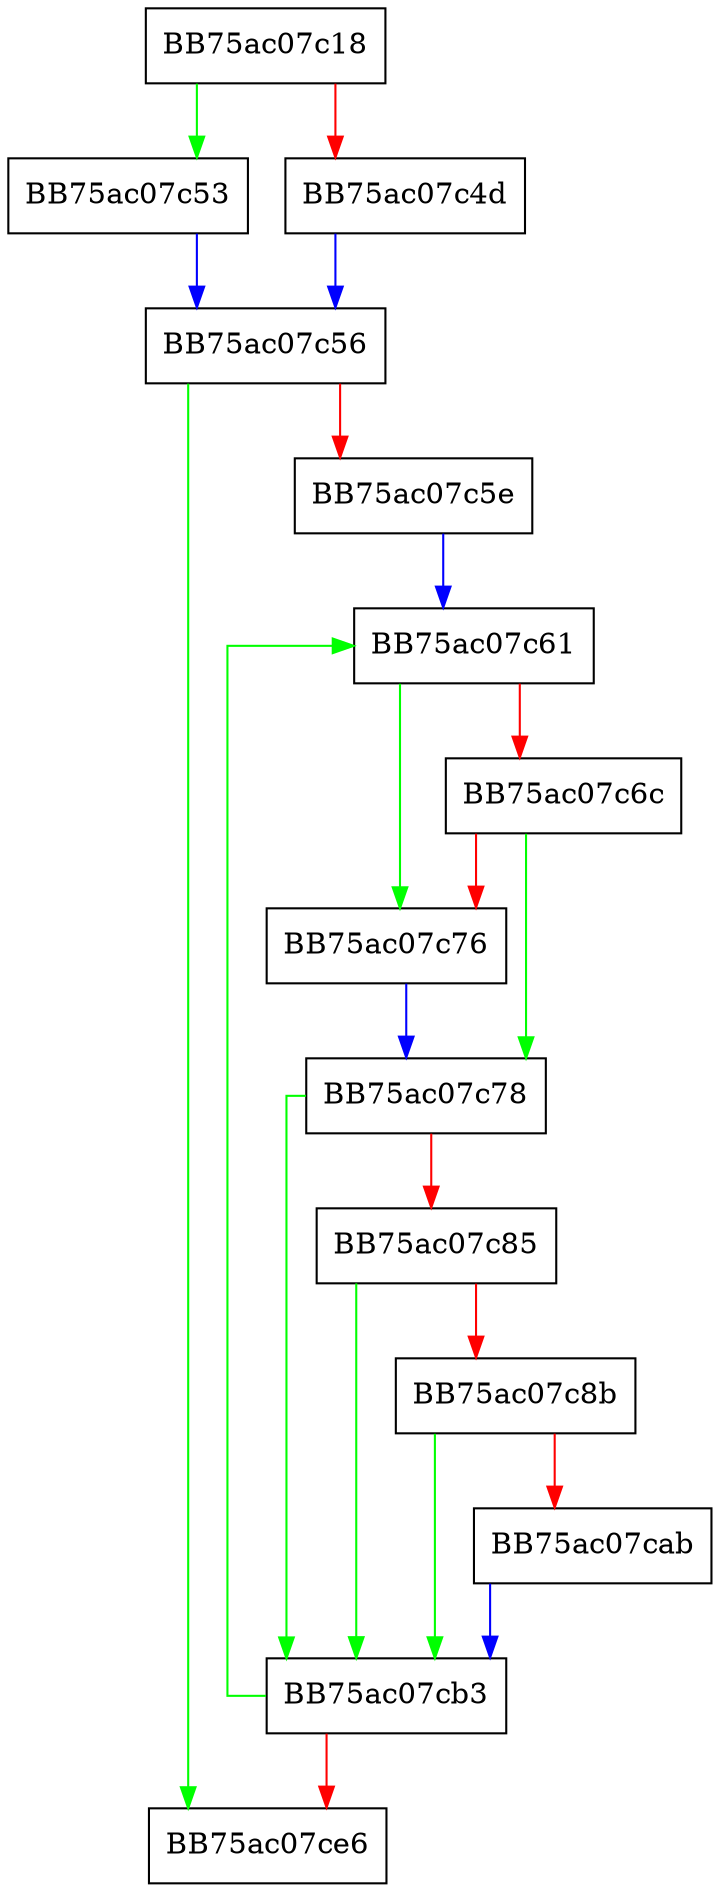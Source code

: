 digraph ZSTD_seqStore_resolveOffCodes {
  node [shape="box"];
  graph [splines=ortho];
  BB75ac07c18 -> BB75ac07c53 [color="green"];
  BB75ac07c18 -> BB75ac07c4d [color="red"];
  BB75ac07c4d -> BB75ac07c56 [color="blue"];
  BB75ac07c53 -> BB75ac07c56 [color="blue"];
  BB75ac07c56 -> BB75ac07ce6 [color="green"];
  BB75ac07c56 -> BB75ac07c5e [color="red"];
  BB75ac07c5e -> BB75ac07c61 [color="blue"];
  BB75ac07c61 -> BB75ac07c76 [color="green"];
  BB75ac07c61 -> BB75ac07c6c [color="red"];
  BB75ac07c6c -> BB75ac07c78 [color="green"];
  BB75ac07c6c -> BB75ac07c76 [color="red"];
  BB75ac07c76 -> BB75ac07c78 [color="blue"];
  BB75ac07c78 -> BB75ac07cb3 [color="green"];
  BB75ac07c78 -> BB75ac07c85 [color="red"];
  BB75ac07c85 -> BB75ac07cb3 [color="green"];
  BB75ac07c85 -> BB75ac07c8b [color="red"];
  BB75ac07c8b -> BB75ac07cb3 [color="green"];
  BB75ac07c8b -> BB75ac07cab [color="red"];
  BB75ac07cab -> BB75ac07cb3 [color="blue"];
  BB75ac07cb3 -> BB75ac07c61 [color="green"];
  BB75ac07cb3 -> BB75ac07ce6 [color="red"];
}